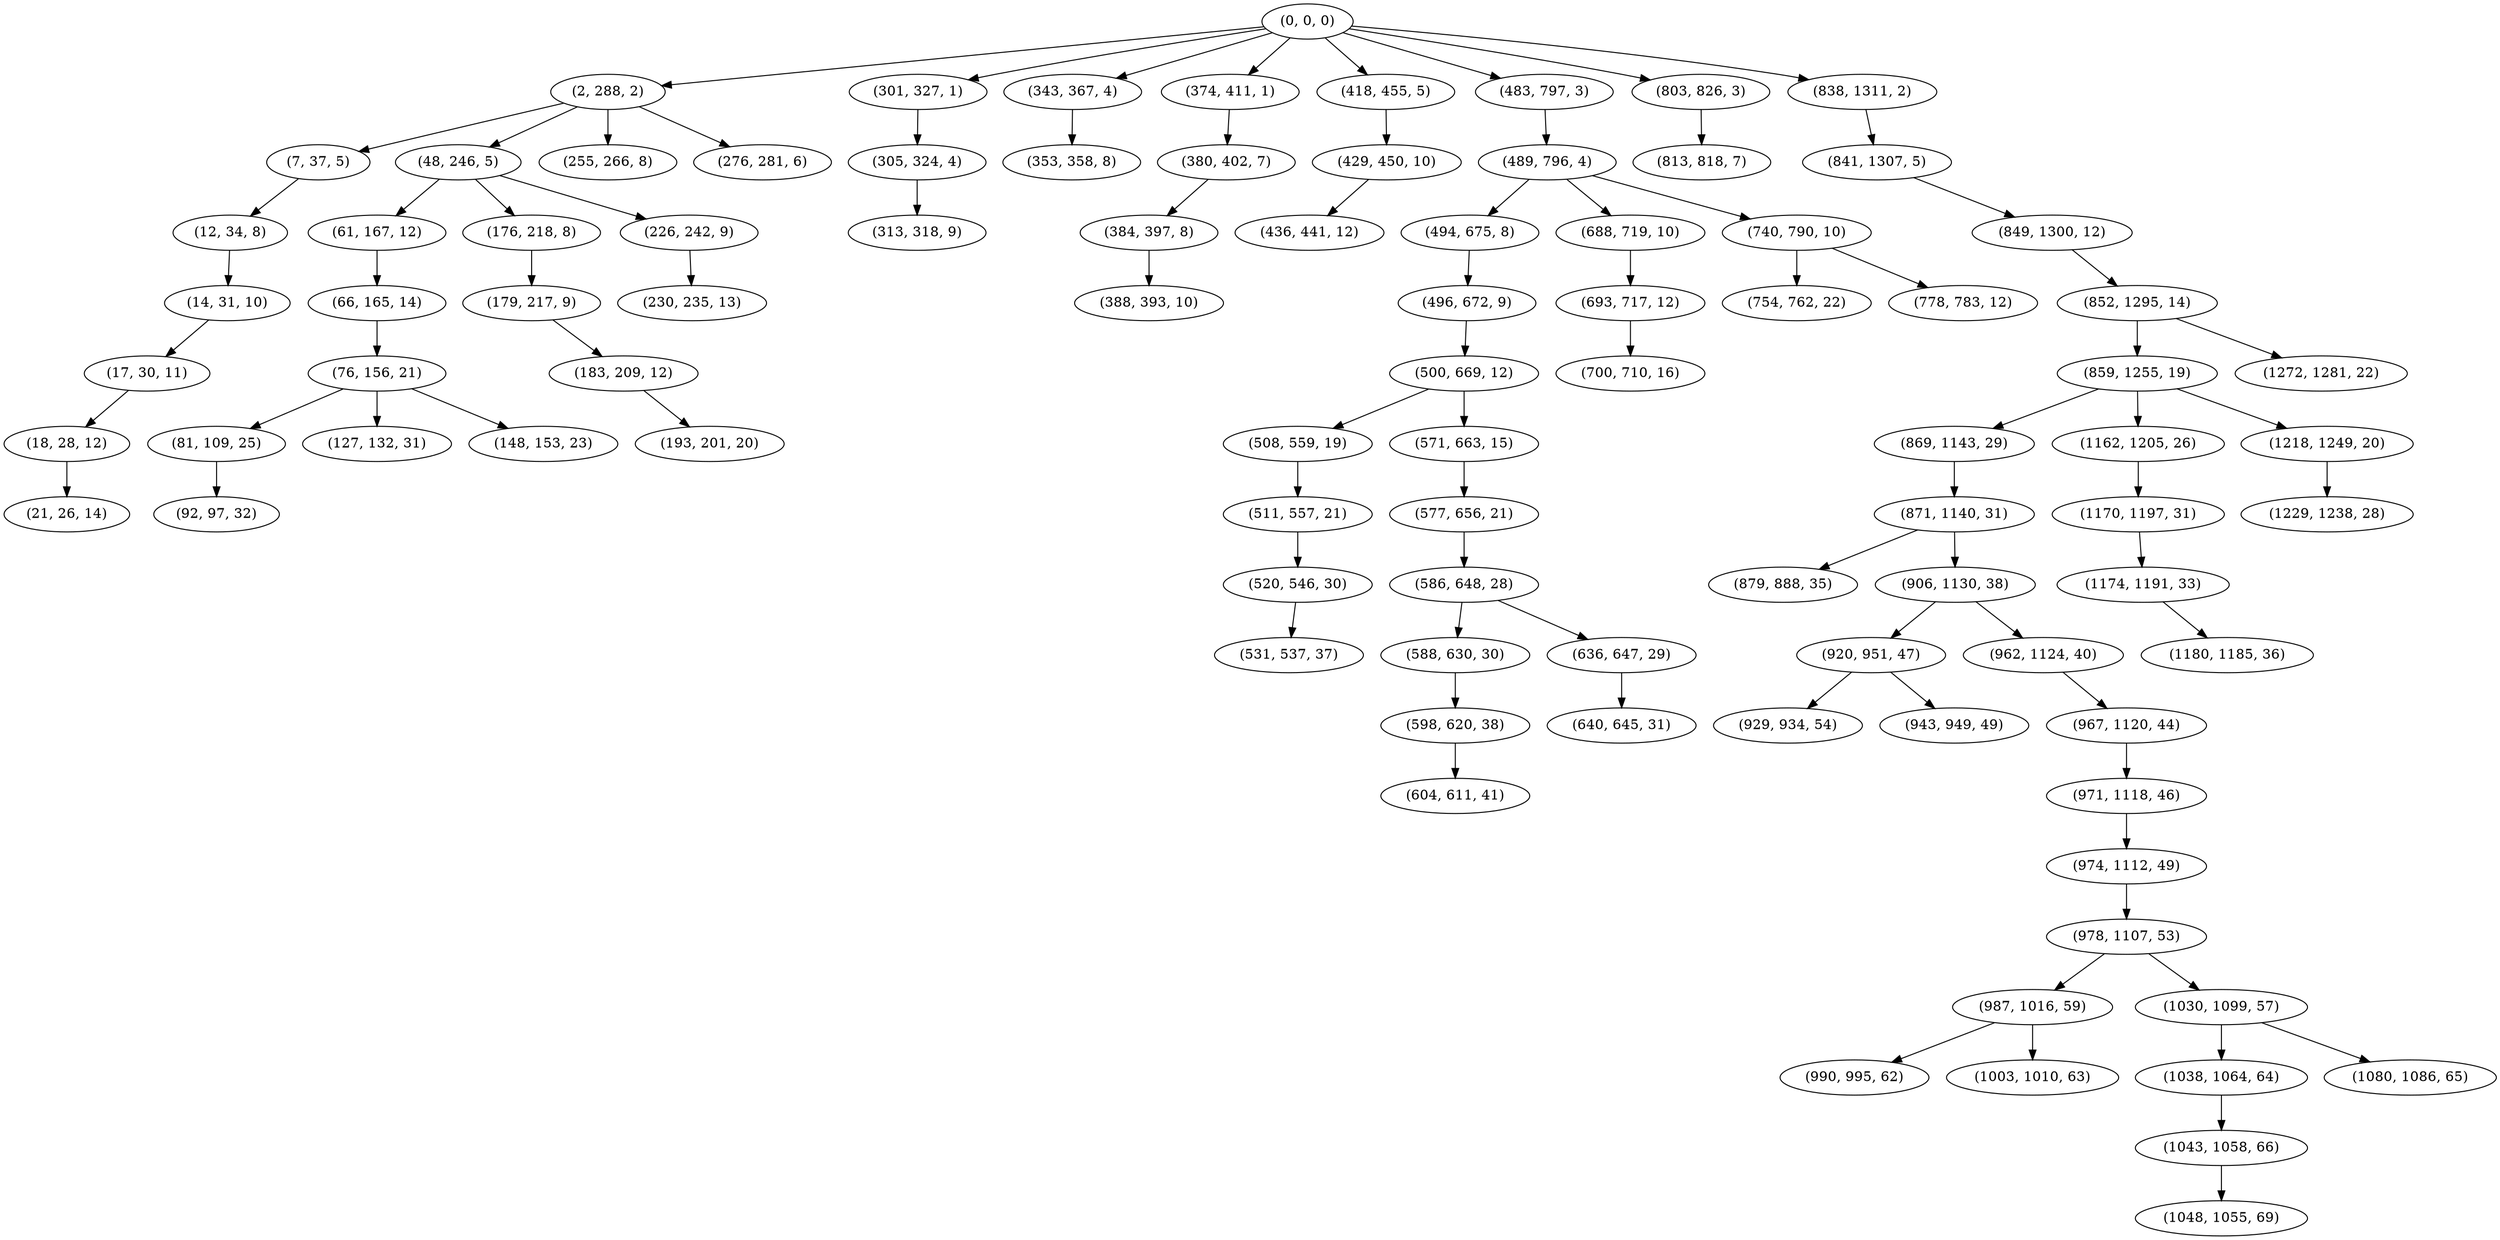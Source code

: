 digraph tree {
    "(0, 0, 0)";
    "(2, 288, 2)";
    "(7, 37, 5)";
    "(12, 34, 8)";
    "(14, 31, 10)";
    "(17, 30, 11)";
    "(18, 28, 12)";
    "(21, 26, 14)";
    "(48, 246, 5)";
    "(61, 167, 12)";
    "(66, 165, 14)";
    "(76, 156, 21)";
    "(81, 109, 25)";
    "(92, 97, 32)";
    "(127, 132, 31)";
    "(148, 153, 23)";
    "(176, 218, 8)";
    "(179, 217, 9)";
    "(183, 209, 12)";
    "(193, 201, 20)";
    "(226, 242, 9)";
    "(230, 235, 13)";
    "(255, 266, 8)";
    "(276, 281, 6)";
    "(301, 327, 1)";
    "(305, 324, 4)";
    "(313, 318, 9)";
    "(343, 367, 4)";
    "(353, 358, 8)";
    "(374, 411, 1)";
    "(380, 402, 7)";
    "(384, 397, 8)";
    "(388, 393, 10)";
    "(418, 455, 5)";
    "(429, 450, 10)";
    "(436, 441, 12)";
    "(483, 797, 3)";
    "(489, 796, 4)";
    "(494, 675, 8)";
    "(496, 672, 9)";
    "(500, 669, 12)";
    "(508, 559, 19)";
    "(511, 557, 21)";
    "(520, 546, 30)";
    "(531, 537, 37)";
    "(571, 663, 15)";
    "(577, 656, 21)";
    "(586, 648, 28)";
    "(588, 630, 30)";
    "(598, 620, 38)";
    "(604, 611, 41)";
    "(636, 647, 29)";
    "(640, 645, 31)";
    "(688, 719, 10)";
    "(693, 717, 12)";
    "(700, 710, 16)";
    "(740, 790, 10)";
    "(754, 762, 22)";
    "(778, 783, 12)";
    "(803, 826, 3)";
    "(813, 818, 7)";
    "(838, 1311, 2)";
    "(841, 1307, 5)";
    "(849, 1300, 12)";
    "(852, 1295, 14)";
    "(859, 1255, 19)";
    "(869, 1143, 29)";
    "(871, 1140, 31)";
    "(879, 888, 35)";
    "(906, 1130, 38)";
    "(920, 951, 47)";
    "(929, 934, 54)";
    "(943, 949, 49)";
    "(962, 1124, 40)";
    "(967, 1120, 44)";
    "(971, 1118, 46)";
    "(974, 1112, 49)";
    "(978, 1107, 53)";
    "(987, 1016, 59)";
    "(990, 995, 62)";
    "(1003, 1010, 63)";
    "(1030, 1099, 57)";
    "(1038, 1064, 64)";
    "(1043, 1058, 66)";
    "(1048, 1055, 69)";
    "(1080, 1086, 65)";
    "(1162, 1205, 26)";
    "(1170, 1197, 31)";
    "(1174, 1191, 33)";
    "(1180, 1185, 36)";
    "(1218, 1249, 20)";
    "(1229, 1238, 28)";
    "(1272, 1281, 22)";
    "(0, 0, 0)" -> "(2, 288, 2)";
    "(0, 0, 0)" -> "(301, 327, 1)";
    "(0, 0, 0)" -> "(343, 367, 4)";
    "(0, 0, 0)" -> "(374, 411, 1)";
    "(0, 0, 0)" -> "(418, 455, 5)";
    "(0, 0, 0)" -> "(483, 797, 3)";
    "(0, 0, 0)" -> "(803, 826, 3)";
    "(0, 0, 0)" -> "(838, 1311, 2)";
    "(2, 288, 2)" -> "(7, 37, 5)";
    "(2, 288, 2)" -> "(48, 246, 5)";
    "(2, 288, 2)" -> "(255, 266, 8)";
    "(2, 288, 2)" -> "(276, 281, 6)";
    "(7, 37, 5)" -> "(12, 34, 8)";
    "(12, 34, 8)" -> "(14, 31, 10)";
    "(14, 31, 10)" -> "(17, 30, 11)";
    "(17, 30, 11)" -> "(18, 28, 12)";
    "(18, 28, 12)" -> "(21, 26, 14)";
    "(48, 246, 5)" -> "(61, 167, 12)";
    "(48, 246, 5)" -> "(176, 218, 8)";
    "(48, 246, 5)" -> "(226, 242, 9)";
    "(61, 167, 12)" -> "(66, 165, 14)";
    "(66, 165, 14)" -> "(76, 156, 21)";
    "(76, 156, 21)" -> "(81, 109, 25)";
    "(76, 156, 21)" -> "(127, 132, 31)";
    "(76, 156, 21)" -> "(148, 153, 23)";
    "(81, 109, 25)" -> "(92, 97, 32)";
    "(176, 218, 8)" -> "(179, 217, 9)";
    "(179, 217, 9)" -> "(183, 209, 12)";
    "(183, 209, 12)" -> "(193, 201, 20)";
    "(226, 242, 9)" -> "(230, 235, 13)";
    "(301, 327, 1)" -> "(305, 324, 4)";
    "(305, 324, 4)" -> "(313, 318, 9)";
    "(343, 367, 4)" -> "(353, 358, 8)";
    "(374, 411, 1)" -> "(380, 402, 7)";
    "(380, 402, 7)" -> "(384, 397, 8)";
    "(384, 397, 8)" -> "(388, 393, 10)";
    "(418, 455, 5)" -> "(429, 450, 10)";
    "(429, 450, 10)" -> "(436, 441, 12)";
    "(483, 797, 3)" -> "(489, 796, 4)";
    "(489, 796, 4)" -> "(494, 675, 8)";
    "(489, 796, 4)" -> "(688, 719, 10)";
    "(489, 796, 4)" -> "(740, 790, 10)";
    "(494, 675, 8)" -> "(496, 672, 9)";
    "(496, 672, 9)" -> "(500, 669, 12)";
    "(500, 669, 12)" -> "(508, 559, 19)";
    "(500, 669, 12)" -> "(571, 663, 15)";
    "(508, 559, 19)" -> "(511, 557, 21)";
    "(511, 557, 21)" -> "(520, 546, 30)";
    "(520, 546, 30)" -> "(531, 537, 37)";
    "(571, 663, 15)" -> "(577, 656, 21)";
    "(577, 656, 21)" -> "(586, 648, 28)";
    "(586, 648, 28)" -> "(588, 630, 30)";
    "(586, 648, 28)" -> "(636, 647, 29)";
    "(588, 630, 30)" -> "(598, 620, 38)";
    "(598, 620, 38)" -> "(604, 611, 41)";
    "(636, 647, 29)" -> "(640, 645, 31)";
    "(688, 719, 10)" -> "(693, 717, 12)";
    "(693, 717, 12)" -> "(700, 710, 16)";
    "(740, 790, 10)" -> "(754, 762, 22)";
    "(740, 790, 10)" -> "(778, 783, 12)";
    "(803, 826, 3)" -> "(813, 818, 7)";
    "(838, 1311, 2)" -> "(841, 1307, 5)";
    "(841, 1307, 5)" -> "(849, 1300, 12)";
    "(849, 1300, 12)" -> "(852, 1295, 14)";
    "(852, 1295, 14)" -> "(859, 1255, 19)";
    "(852, 1295, 14)" -> "(1272, 1281, 22)";
    "(859, 1255, 19)" -> "(869, 1143, 29)";
    "(859, 1255, 19)" -> "(1162, 1205, 26)";
    "(859, 1255, 19)" -> "(1218, 1249, 20)";
    "(869, 1143, 29)" -> "(871, 1140, 31)";
    "(871, 1140, 31)" -> "(879, 888, 35)";
    "(871, 1140, 31)" -> "(906, 1130, 38)";
    "(906, 1130, 38)" -> "(920, 951, 47)";
    "(906, 1130, 38)" -> "(962, 1124, 40)";
    "(920, 951, 47)" -> "(929, 934, 54)";
    "(920, 951, 47)" -> "(943, 949, 49)";
    "(962, 1124, 40)" -> "(967, 1120, 44)";
    "(967, 1120, 44)" -> "(971, 1118, 46)";
    "(971, 1118, 46)" -> "(974, 1112, 49)";
    "(974, 1112, 49)" -> "(978, 1107, 53)";
    "(978, 1107, 53)" -> "(987, 1016, 59)";
    "(978, 1107, 53)" -> "(1030, 1099, 57)";
    "(987, 1016, 59)" -> "(990, 995, 62)";
    "(987, 1016, 59)" -> "(1003, 1010, 63)";
    "(1030, 1099, 57)" -> "(1038, 1064, 64)";
    "(1030, 1099, 57)" -> "(1080, 1086, 65)";
    "(1038, 1064, 64)" -> "(1043, 1058, 66)";
    "(1043, 1058, 66)" -> "(1048, 1055, 69)";
    "(1162, 1205, 26)" -> "(1170, 1197, 31)";
    "(1170, 1197, 31)" -> "(1174, 1191, 33)";
    "(1174, 1191, 33)" -> "(1180, 1185, 36)";
    "(1218, 1249, 20)" -> "(1229, 1238, 28)";
}
